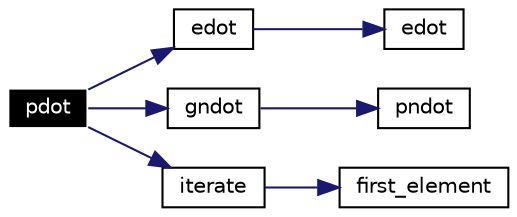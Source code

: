 digraph G
{
  edge [fontname="Helvetica",fontsize=10,labelfontname="Helvetica",labelfontsize=10];
  node [fontname="Helvetica",fontsize=10,shape=record];
  rankdir=LR;
  Node1 [label="pdot",height=0.2,width=0.4,color="white", fillcolor="black", style="filled" fontcolor="white"];
  Node1 -> Node2 [color="midnightblue",fontsize=10,style="solid",fontname="Helvetica"];
  Node2 [label="edot",height=0.2,width=0.4,color="black",URL="$a00049.html#a2"];
  Node2 -> Node5 [color="midnightblue",fontsize=10,style="solid",fontname="Helvetica"];
  Node5 [label="edot",height=0.2,width=0.4,color="black",URL="$a00049.html#a4"];
  Node1 -> Node3 [color="midnightblue",fontsize=10,style="solid",fontname="Helvetica"];
  Node3 [label="gndot",height=0.2,width=0.4,color="black",URL="$a00049.html#a1"];
  Node3 -> Node6 [color="midnightblue",fontsize=10,style="solid",fontname="Helvetica"];
  Node6 [label="pndot",height=0.2,width=0.4,color="black",URL="$a00049.html#a3"];
  Node1 -> Node4 [color="midnightblue",fontsize=10,style="solid",fontname="Helvetica"];
  Node4 [label="iterate",height=0.2,width=0.4,color="black",URL="$a00047.html#a6"];
  Node4 -> Node7 [color="midnightblue",fontsize=10,style="solid",fontname="Helvetica"];
  Node7 [label="first_element",height=0.2,width=0.4,color="black",URL="$a00046.html#a1"];
}

// c++ comment

# comment

/* comment */

/*

comment

*/
